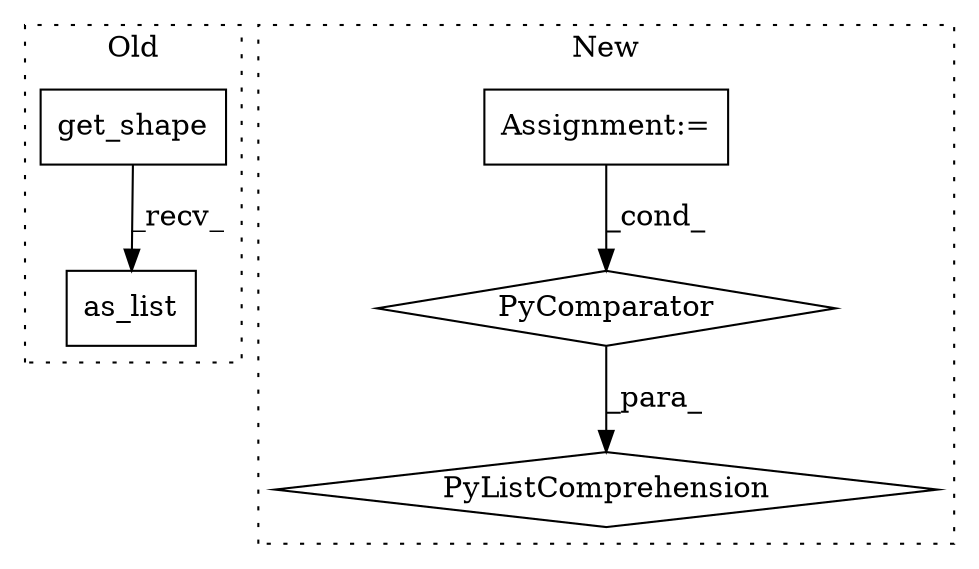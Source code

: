 digraph G {
subgraph cluster0 {
1 [label="as_list" a="32" s="4779" l="9" shape="box"];
4 [label="get_shape" a="32" s="4767" l="11" shape="box"];
label = "Old";
style="dotted";
}
subgraph cluster1 {
2 [label="PyListComprehension" a="109" s="5331" l="111" shape="diamond"];
3 [label="Assignment:=" a="7" s="5406" l="28" shape="box"];
5 [label="PyComparator" a="113" s="5406" l="28" shape="diamond"];
label = "New";
style="dotted";
}
3 -> 5 [label="_cond_"];
4 -> 1 [label="_recv_"];
5 -> 2 [label="_para_"];
}